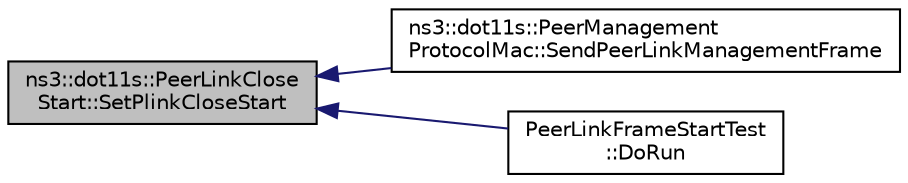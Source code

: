 digraph "ns3::dot11s::PeerLinkCloseStart::SetPlinkCloseStart"
{
  edge [fontname="Helvetica",fontsize="10",labelfontname="Helvetica",labelfontsize="10"];
  node [fontname="Helvetica",fontsize="10",shape=record];
  rankdir="LR";
  Node1 [label="ns3::dot11s::PeerLinkClose\lStart::SetPlinkCloseStart",height=0.2,width=0.4,color="black", fillcolor="grey75", style="filled", fontcolor="black"];
  Node1 -> Node2 [dir="back",color="midnightblue",fontsize="10",style="solid"];
  Node2 [label="ns3::dot11s::PeerManagement\lProtocolMac::SendPeerLinkManagementFrame",height=0.2,width=0.4,color="black", fillcolor="white", style="filled",URL="$dd/df9/classns3_1_1dot11s_1_1PeerManagementProtocolMac.html#ac115ede0884b0aab008867d5f4354e38"];
  Node1 -> Node3 [dir="back",color="midnightblue",fontsize="10",style="solid"];
  Node3 [label="PeerLinkFrameStartTest\l::DoRun",height=0.2,width=0.4,color="black", fillcolor="white", style="filled",URL="$db/db4/structPeerLinkFrameStartTest.html#a7a345b46d3b68001328c3724a7317344",tooltip="Implementation to actually run this TestCase. "];
}
